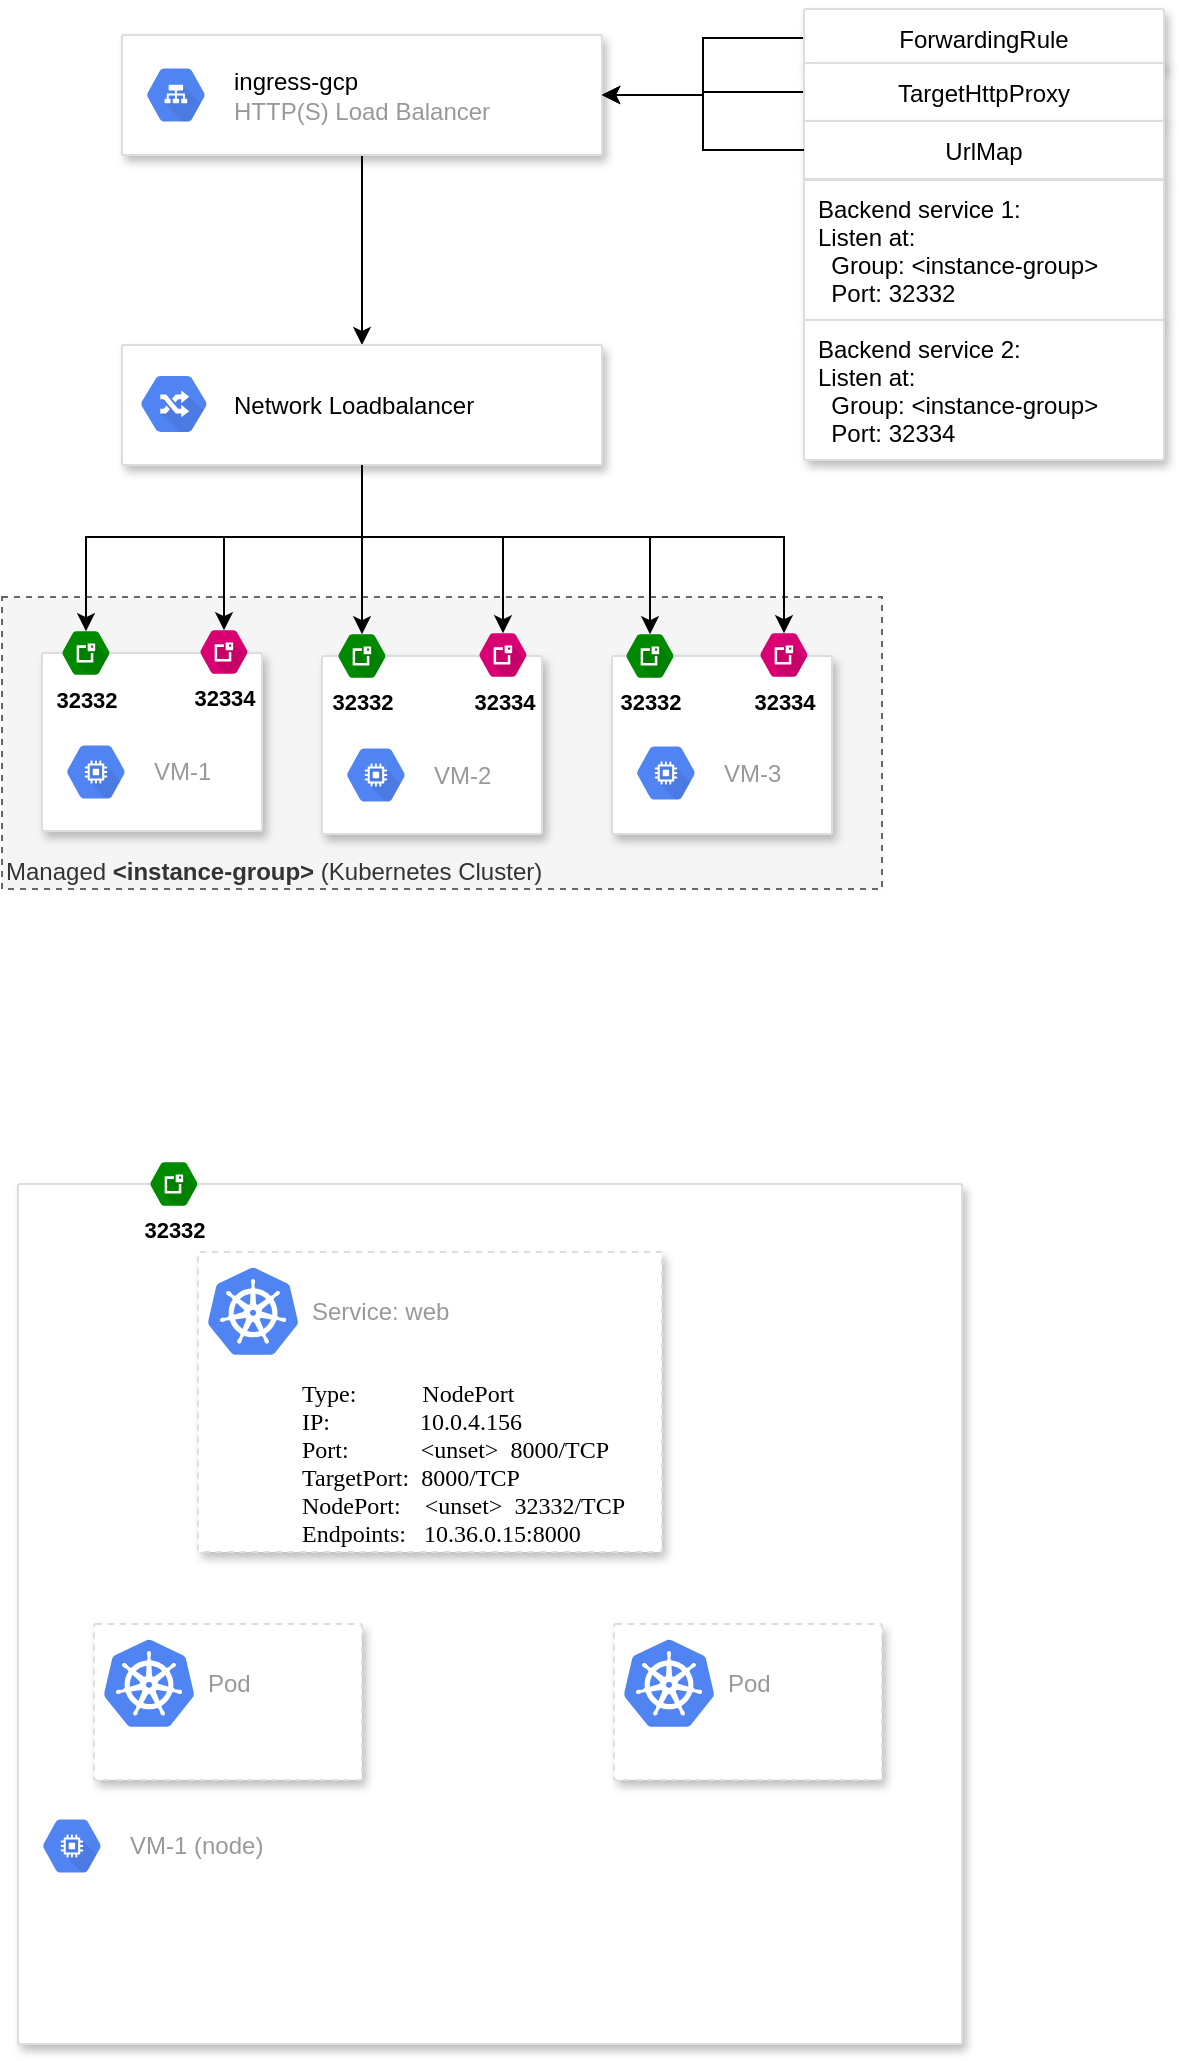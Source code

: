 <mxfile pages="1" version="11.2.5" type="github"><diagram id="d1ab7348-05c3-a1e3-ca4d-12c340fd6b49" name="Page-1"><mxGraphModel dx="799" dy="754" grid="1" gridSize="10" guides="1" tooltips="1" connect="1" arrows="1" fold="1" page="1" pageScale="1" pageWidth="1169" pageHeight="827" background="#ffffff" math="0" shadow="0"><root><mxCell id="0"/><mxCell id="1" parent="0"/><mxCell id="wJTbubWAjEop2MmSBgXv-2" value="Managed &lt;b&gt;&amp;lt;instance-group&amp;gt;&lt;/b&gt; (Kubernetes Cluster)" style="rounded=0;whiteSpace=wrap;html=1;fillColor=#f5f5f5;dashed=1;strokeColor=#666666;fontColor=#333333;align=left;verticalAlign=bottom;" vertex="1" parent="1"><mxGeometry x="90" y="486.5" width="440" height="146" as="geometry"/></mxCell><mxCell id="wJTbubWAjEop2MmSBgXv-34" value="" style="edgeStyle=orthogonalEdgeStyle;rounded=0;orthogonalLoop=1;jettySize=auto;html=1;fontColor=#000000;entryX=0.5;entryY=0;entryDx=0;entryDy=0;" edge="1" parent="1" source="9L-gA9MY-_69T6XY2o5v-167" target="9L-gA9MY-_69T6XY2o5v-260"><mxGeometry relative="1" as="geometry"><mxPoint x="270" y="345.5" as="targetPoint"/></mxGeometry></mxCell><mxCell id="9L-gA9MY-_69T6XY2o5v-167" value="" style="strokeColor=#dddddd;fillColor=#ffffff;shadow=1;strokeWidth=1;rounded=1;absoluteArcSize=1;arcSize=2;" parent="1" vertex="1"><mxGeometry x="150" y="205.5" width="240" height="60" as="geometry"/></mxCell><mxCell id="9L-gA9MY-_69T6XY2o5v-168" value="&lt;font color=&quot;#000000&quot;&gt;&lt;span&gt;ingress-gcp&lt;/span&gt;&lt;/font&gt;&lt;br&gt;HTTP(S) Load Balancer" style="dashed=0;connectable=0;html=1;fillColor=#5184F3;strokeColor=none;shape=mxgraph.gcp2.hexIcon;prIcon=cloud_load_balancing;part=1;labelPosition=right;verticalLabelPosition=middle;align=left;verticalAlign=middle;spacingLeft=5;fontColor=#999999;fontSize=12;" parent="9L-gA9MY-_69T6XY2o5v-167" vertex="1"><mxGeometry y="0.5" width="44" height="39" relative="1" as="geometry"><mxPoint x="5" y="-19.5" as="offset"/></mxGeometry></mxCell><mxCell id="9L-gA9MY-_69T6XY2o5v-215" value="" style="strokeColor=#dddddd;fillColor=#ffffff;shadow=1;strokeWidth=1;rounded=1;absoluteArcSize=1;arcSize=2;" parent="1" vertex="1"><mxGeometry x="110" y="514.5" width="110" height="89" as="geometry"/></mxCell><mxCell id="9L-gA9MY-_69T6XY2o5v-216" value="VM-1" style="dashed=0;connectable=0;html=1;fillColor=#5184F3;strokeColor=none;shape=mxgraph.gcp2.hexIcon;prIcon=compute_engine;part=1;labelPosition=right;verticalLabelPosition=middle;align=left;verticalAlign=middle;spacingLeft=5;fontColor=#999999;fontSize=12;" parent="9L-gA9MY-_69T6XY2o5v-215" vertex="1"><mxGeometry y="0.5" width="44" height="39" relative="1" as="geometry"><mxPoint x="5" y="-4.5" as="offset"/></mxGeometry></mxCell><mxCell id="9L-gA9MY-_69T6XY2o5v-235" value="32332" style="html=1;fillColor=#008a00;strokeColor=#005700;verticalAlign=top;labelPosition=center;verticalLabelPosition=bottom;align=center;spacingTop=-6;fontSize=11;fontStyle=1;shape=mxgraph.gcp2.hexIcon;prIcon=cloud_external_ip_addresses;fontColor=#000000;" parent="9L-gA9MY-_69T6XY2o5v-215" vertex="1"><mxGeometry x="4" y="-16" width="36" height="32" as="geometry"/></mxCell><mxCell id="9L-gA9MY-_69T6XY2o5v-237" value="32334" style="html=1;fillColor=#d80073;strokeColor=#A50040;verticalAlign=top;labelPosition=center;verticalLabelPosition=bottom;align=center;spacingTop=-6;fontSize=11;fontStyle=1;shape=mxgraph.gcp2.hexIcon;prIcon=cloud_external_ip_addresses;fontColor=#000000;" parent="9L-gA9MY-_69T6XY2o5v-215" vertex="1"><mxGeometry x="73" y="-16.5" width="36" height="32" as="geometry"/></mxCell><mxCell id="9L-gA9MY-_69T6XY2o5v-240" value="" style="strokeColor=#dddddd;fillColor=#ffffff;shadow=1;strokeWidth=1;rounded=1;absoluteArcSize=1;arcSize=2;" parent="1" vertex="1"><mxGeometry x="250" y="516" width="110" height="89" as="geometry"/></mxCell><mxCell id="9L-gA9MY-_69T6XY2o5v-241" value="VM-2" style="dashed=0;connectable=0;html=1;fillColor=#5184F3;strokeColor=none;shape=mxgraph.gcp2.hexIcon;prIcon=compute_engine;part=1;labelPosition=right;verticalLabelPosition=middle;align=left;verticalAlign=middle;spacingLeft=5;fontColor=#999999;fontSize=12;" parent="9L-gA9MY-_69T6XY2o5v-240" vertex="1"><mxGeometry y="0.5" width="44" height="39" relative="1" as="geometry"><mxPoint x="5" y="-4.5" as="offset"/></mxGeometry></mxCell><mxCell id="9L-gA9MY-_69T6XY2o5v-242" value="&lt;font color=&quot;#000000&quot;&gt;32332&lt;/font&gt;" style="html=1;fillColor=#008a00;strokeColor=#005700;verticalAlign=top;labelPosition=center;verticalLabelPosition=bottom;align=center;spacingTop=-6;fontSize=11;fontStyle=1;shape=mxgraph.gcp2.hexIcon;prIcon=cloud_external_ip_addresses;fontColor=#ffffff;" parent="9L-gA9MY-_69T6XY2o5v-240" vertex="1"><mxGeometry x="2" y="-16" width="36" height="32" as="geometry"/></mxCell><mxCell id="9L-gA9MY-_69T6XY2o5v-244" value="" style="strokeColor=#dddddd;fillColor=#ffffff;shadow=1;strokeWidth=1;rounded=1;absoluteArcSize=1;arcSize=2;fontColor=#FFCCE6;" parent="1" vertex="1"><mxGeometry x="395" y="516" width="110" height="89" as="geometry"/></mxCell><mxCell id="9L-gA9MY-_69T6XY2o5v-245" value="VM-3" style="dashed=0;connectable=0;html=1;fillColor=#5184F3;strokeColor=none;shape=mxgraph.gcp2.hexIcon;prIcon=compute_engine;part=1;labelPosition=right;verticalLabelPosition=middle;align=left;verticalAlign=middle;spacingLeft=5;fontColor=#999999;fontSize=12;" parent="9L-gA9MY-_69T6XY2o5v-244" vertex="1"><mxGeometry y="0.5" width="44" height="39" relative="1" as="geometry"><mxPoint x="5" y="-5.5" as="offset"/></mxGeometry></mxCell><mxCell id="9L-gA9MY-_69T6XY2o5v-246" value="32332" style="html=1;fillColor=#008a00;strokeColor=#005700;verticalAlign=top;labelPosition=center;verticalLabelPosition=bottom;align=center;spacingTop=-6;fontSize=11;fontStyle=1;shape=mxgraph.gcp2.hexIcon;prIcon=cloud_external_ip_addresses;fontColor=#000000;" parent="9L-gA9MY-_69T6XY2o5v-244" vertex="1"><mxGeometry x="1" y="-16" width="36" height="32" as="geometry"/></mxCell><mxCell id="9L-gA9MY-_69T6XY2o5v-247" value="&lt;font color=&quot;#000000&quot;&gt;32334&lt;/font&gt;" style="html=1;fillColor=#d80073;strokeColor=#A50040;verticalAlign=top;labelPosition=center;verticalLabelPosition=bottom;align=center;spacingTop=-6;fontSize=11;fontStyle=1;shape=mxgraph.gcp2.hexIcon;prIcon=cloud_external_ip_addresses;fontColor=#ffffff;" parent="9L-gA9MY-_69T6XY2o5v-244" vertex="1"><mxGeometry x="68" y="-16.5" width="36" height="32" as="geometry"/></mxCell><mxCell id="9L-gA9MY-_69T6XY2o5v-265" value="" style="edgeStyle=orthogonalEdgeStyle;rounded=0;orthogonalLoop=1;jettySize=auto;html=1;entryX=0.5;entryY=0.16;entryDx=0;entryDy=0;entryPerimeter=0;" parent="1" target="9L-gA9MY-_69T6XY2o5v-243" edge="1"><mxGeometry relative="1" as="geometry"><Array as="points"><mxPoint x="270" y="420.5"/><mxPoint x="270" y="456.5"/><mxPoint x="341" y="456.5"/></Array><mxPoint x="268" y="420.5" as="sourcePoint"/></mxGeometry></mxCell><mxCell id="9L-gA9MY-_69T6XY2o5v-260" value="" style="strokeColor=#dddddd;fillColor=#ffffff;shadow=1;strokeWidth=1;rounded=1;absoluteArcSize=1;arcSize=2;" parent="1" vertex="1"><mxGeometry x="150" y="360.5" width="240" height="60" as="geometry"/></mxCell><mxCell id="9L-gA9MY-_69T6XY2o5v-261" value="&lt;font color=&quot;#000000&quot;&gt;&lt;span&gt;Network Loadbalancer&lt;/span&gt;&lt;/font&gt;" style="dashed=0;connectable=0;html=1;fillColor=#5184F3;strokeColor=none;shape=mxgraph.gcp2.hexIcon;prIcon=cloud_load_balancing;part=1;labelPosition=right;verticalLabelPosition=middle;align=left;verticalAlign=middle;spacingLeft=5;fontColor=#999999;fontSize=12;" parent="9L-gA9MY-_69T6XY2o5v-260" vertex="1"><mxGeometry y="0.5" width="44" height="39" relative="1" as="geometry"><mxPoint x="5" y="-19.5" as="offset"/></mxGeometry></mxCell><mxCell id="9L-gA9MY-_69T6XY2o5v-262" value="" style="html=1;fillColor=#5184F3;strokeColor=none;verticalAlign=top;labelPosition=center;verticalLabelPosition=bottom;align=center;spacingTop=-6;fontSize=11;fontStyle=1;fontColor=#999999;shape=mxgraph.gcp2.hexIcon;prIcon=cloud_routes" parent="9L-gA9MY-_69T6XY2o5v-260" vertex="1"><mxGeometry x="1" y="9" width="50" height="41" as="geometry"/></mxCell><mxCell id="9L-gA9MY-_69T6XY2o5v-266" value="" style="edgeStyle=orthogonalEdgeStyle;rounded=0;orthogonalLoop=1;jettySize=auto;html=1;entryX=0.5;entryY=0.16;entryDx=0;entryDy=0;entryPerimeter=0;exitX=0.5;exitY=1;exitDx=0;exitDy=0;" parent="1" source="9L-gA9MY-_69T6XY2o5v-260" target="9L-gA9MY-_69T6XY2o5v-246" edge="1"><mxGeometry relative="1" as="geometry"><mxPoint x="278" y="430.5" as="sourcePoint"/><mxPoint x="315" y="513.5" as="targetPoint"/><Array as="points"><mxPoint x="268" y="456.5"/><mxPoint x="413" y="456.5"/></Array></mxGeometry></mxCell><mxCell id="9L-gA9MY-_69T6XY2o5v-267" value="" style="edgeStyle=orthogonalEdgeStyle;rounded=0;orthogonalLoop=1;jettySize=auto;html=1;exitX=0.5;exitY=1;exitDx=0;exitDy=0;entryX=0.5;entryY=0.16;entryDx=0;entryDy=0;entryPerimeter=0;" parent="1" source="9L-gA9MY-_69T6XY2o5v-260" edge="1" target="9L-gA9MY-_69T6XY2o5v-247"><mxGeometry relative="1" as="geometry"><mxPoint x="270" y="426.5" as="sourcePoint"/><mxPoint x="451" y="506.5" as="targetPoint"/><Array as="points"><mxPoint x="270" y="456.5"/><mxPoint x="481" y="456.5"/></Array></mxGeometry></mxCell><mxCell id="9L-gA9MY-_69T6XY2o5v-269" value="" style="edgeStyle=orthogonalEdgeStyle;rounded=0;orthogonalLoop=1;jettySize=auto;html=1;exitX=0.5;exitY=1;exitDx=0;exitDy=0;entryX=0.5;entryY=0.16;entryDx=0;entryDy=0;entryPerimeter=0;" parent="1" source="9L-gA9MY-_69T6XY2o5v-260" target="9L-gA9MY-_69T6XY2o5v-242" edge="1"><mxGeometry relative="1" as="geometry"><mxPoint x="-34" y="414" as="sourcePoint"/><mxPoint x="149" y="500" as="targetPoint"/><Array as="points"><mxPoint x="270" y="466.5"/><mxPoint x="270" y="466.5"/></Array></mxGeometry></mxCell><mxCell id="9L-gA9MY-_69T6XY2o5v-270" value="" style="edgeStyle=orthogonalEdgeStyle;rounded=0;orthogonalLoop=1;jettySize=auto;html=1;exitX=0.5;exitY=1;exitDx=0;exitDy=0;entryX=0.5;entryY=0.16;entryDx=0;entryDy=0;entryPerimeter=0;" parent="1" source="9L-gA9MY-_69T6XY2o5v-260" target="9L-gA9MY-_69T6XY2o5v-237" edge="1"><mxGeometry relative="1" as="geometry"><mxPoint x="278" y="430.5" as="sourcePoint"/><mxPoint x="278" y="515.5" as="targetPoint"/><Array as="points"><mxPoint x="270" y="456.5"/><mxPoint x="201" y="456.5"/></Array></mxGeometry></mxCell><mxCell id="9L-gA9MY-_69T6XY2o5v-271" value="" style="edgeStyle=orthogonalEdgeStyle;rounded=0;orthogonalLoop=1;jettySize=auto;html=1;exitX=0.5;exitY=1;exitDx=0;exitDy=0;entryX=0.5;entryY=0.16;entryDx=0;entryDy=0;entryPerimeter=0;" parent="1" source="9L-gA9MY-_69T6XY2o5v-260" target="9L-gA9MY-_69T6XY2o5v-235" edge="1"><mxGeometry relative="1" as="geometry"><mxPoint x="288" y="440.5" as="sourcePoint"/><mxPoint x="128" y="496.5" as="targetPoint"/><Array as="points"><mxPoint x="270" y="456.5"/><mxPoint x="132" y="456.5"/></Array></mxGeometry></mxCell><mxCell id="wJTbubWAjEop2MmSBgXv-30" value="" style="edgeStyle=orthogonalEdgeStyle;rounded=0;orthogonalLoop=1;jettySize=auto;html=1;fontColor=#000000;entryX=1;entryY=0.5;entryDx=0;entryDy=0;" edge="1" parent="1" source="wJTbubWAjEop2MmSBgXv-7" target="9L-gA9MY-_69T6XY2o5v-167"><mxGeometry relative="1" as="geometry"><mxPoint x="411" y="206.5" as="targetPoint"/></mxGeometry></mxCell><mxCell id="wJTbubWAjEop2MmSBgXv-7" value="ForwardingRule" style="strokeColor=#dddddd;fillColor=#ffffff;shadow=1;strokeWidth=1;rounded=1;absoluteArcSize=1;arcSize=2;" vertex="1" parent="1"><mxGeometry x="491" y="192.5" width="180" height="29" as="geometry"/></mxCell><mxCell id="wJTbubWAjEop2MmSBgXv-28" value="" style="edgeStyle=orthogonalEdgeStyle;rounded=0;orthogonalLoop=1;jettySize=auto;html=1;fontColor=#000000;entryX=1;entryY=0.5;entryDx=0;entryDy=0;" edge="1" parent="1" source="wJTbubWAjEop2MmSBgXv-6" target="9L-gA9MY-_69T6XY2o5v-167"><mxGeometry relative="1" as="geometry"><mxPoint x="411" y="233.5" as="targetPoint"/></mxGeometry></mxCell><mxCell id="wJTbubWAjEop2MmSBgXv-6" value="TargetHttpProxy" style="strokeColor=#dddddd;fillColor=#ffffff;shadow=1;strokeWidth=1;rounded=1;absoluteArcSize=1;arcSize=2;" vertex="1" parent="1"><mxGeometry x="491" y="219.5" width="180" height="29" as="geometry"/></mxCell><mxCell id="wJTbubWAjEop2MmSBgXv-3" value="UrlMap" style="strokeColor=#dddddd;fillColor=#ffffff;shadow=1;strokeWidth=1;rounded=1;absoluteArcSize=1;arcSize=0;" vertex="1" parent="1"><mxGeometry x="491" y="248.5" width="180" height="29" as="geometry"/></mxCell><mxCell id="9L-gA9MY-_69T6XY2o5v-243" value="32334" style="html=1;fillColor=#d80073;strokeColor=#A50040;verticalAlign=top;labelPosition=center;verticalLabelPosition=bottom;align=center;spacingTop=-6;fontSize=11;fontStyle=1;shape=mxgraph.gcp2.hexIcon;prIcon=cloud_external_ip_addresses;fontColor=#000000;" parent="1" vertex="1"><mxGeometry x="322.5" y="499.5" width="36" height="32" as="geometry"/></mxCell><mxCell id="wJTbubWAjEop2MmSBgXv-31" value="" style="edgeStyle=orthogonalEdgeStyle;rounded=0;orthogonalLoop=1;jettySize=auto;html=1;fontColor=#000000;entryX=1;entryY=0.5;entryDx=0;entryDy=0;exitX=0;exitY=0.5;exitDx=0;exitDy=0;" edge="1" parent="1" source="wJTbubWAjEop2MmSBgXv-3" target="9L-gA9MY-_69T6XY2o5v-167"><mxGeometry relative="1" as="geometry"><mxPoint x="501" y="243.5" as="sourcePoint"/><mxPoint x="400" y="245.5" as="targetPoint"/></mxGeometry></mxCell><mxCell id="9L-gA9MY-_69T6XY2o5v-222" value="Backend service 1:&#xa;Listen at:&#xa;  Group: &lt;instance-group&gt;&#xa;  Port: 32332" style="strokeColor=#dddddd;fillColor=#ffffff;shadow=1;strokeWidth=1;rounded=1;absoluteArcSize=1;arcSize=2;align=left;spacingLeft=5;fontStyle=0" parent="1" vertex="1"><mxGeometry x="491" y="278" width="180" height="70" as="geometry"/></mxCell><mxCell id="wJTbubWAjEop2MmSBgXv-11" value="Backend service 2:&#xa;Listen at:&#xa;  Group: &lt;instance-group&gt;&#xa;  Port: 32334" style="strokeColor=#dddddd;fillColor=#ffffff;shadow=1;strokeWidth=1;rounded=1;absoluteArcSize=1;arcSize=2;align=left;spacingLeft=5;fontStyle=0" vertex="1" parent="1"><mxGeometry x="491" y="348" width="180" height="70" as="geometry"/></mxCell><mxCell id="wJTbubWAjEop2MmSBgXv-38" value="" style="strokeColor=#dddddd;fillColor=#ffffff;shadow=1;strokeWidth=1;rounded=1;absoluteArcSize=1;arcSize=2;" vertex="1" parent="1"><mxGeometry x="98" y="780" width="472" height="430" as="geometry"/></mxCell><mxCell id="wJTbubWAjEop2MmSBgXv-39" value="VM-1 (node)" style="dashed=0;connectable=0;html=1;fillColor=#5184F3;strokeColor=none;shape=mxgraph.gcp2.hexIcon;prIcon=compute_engine;part=1;labelPosition=right;verticalLabelPosition=middle;align=left;verticalAlign=middle;spacingLeft=5;fontColor=#999999;fontSize=12;" vertex="1" parent="wJTbubWAjEop2MmSBgXv-38"><mxGeometry y="0.5" width="44" height="39" relative="1" as="geometry"><mxPoint x="5" y="96.5" as="offset"/></mxGeometry></mxCell><mxCell id="wJTbubWAjEop2MmSBgXv-47" value="" style="strokeColor=#dddddd;fillColor=#ffffff;shadow=1;strokeWidth=1;rounded=1;absoluteArcSize=1;arcSize=2;dashed=1;fontColor=#000000;align=left;html=0;spacingRight=0;spacingLeft=50;fontFamily=Lucida Console;verticalAlign=bottom;" vertex="1" parent="wJTbubWAjEop2MmSBgXv-38"><mxGeometry x="38" y="220" width="134" height="78" as="geometry"/></mxCell><mxCell id="wJTbubWAjEop2MmSBgXv-48" value="Pod" style="dashed=0;connectable=0;html=1;fillColor=#5184F3;strokeColor=none;shape=mxgraph.gcp2.kubernetes_logo;part=1;labelPosition=right;verticalLabelPosition=middle;align=left;verticalAlign=middle;spacingLeft=5;fontColor=#999999;fontSize=12;" vertex="1" parent="wJTbubWAjEop2MmSBgXv-47"><mxGeometry width="45" height="43.65" relative="1" as="geometry"><mxPoint x="5" y="7.675" as="offset"/></mxGeometry></mxCell><mxCell id="wJTbubWAjEop2MmSBgXv-51" value="" style="strokeColor=#dddddd;fillColor=#ffffff;shadow=1;strokeWidth=1;rounded=1;absoluteArcSize=1;arcSize=2;dashed=1;fontColor=#000000;align=left;html=0;spacingRight=0;spacingLeft=50;fontFamily=Lucida Console;verticalAlign=bottom;" vertex="1" parent="wJTbubWAjEop2MmSBgXv-38"><mxGeometry x="298" y="220" width="134" height="78" as="geometry"/></mxCell><mxCell id="wJTbubWAjEop2MmSBgXv-52" value="Pod" style="dashed=0;connectable=0;html=1;fillColor=#5184F3;strokeColor=none;shape=mxgraph.gcp2.kubernetes_logo;part=1;labelPosition=right;verticalLabelPosition=middle;align=left;verticalAlign=middle;spacingLeft=5;fontColor=#999999;fontSize=12;" vertex="1" parent="wJTbubWAjEop2MmSBgXv-51"><mxGeometry width="45" height="43.65" relative="1" as="geometry"><mxPoint x="5" y="7.675" as="offset"/></mxGeometry></mxCell><mxCell id="wJTbubWAjEop2MmSBgXv-40" value="32332" style="html=1;fillColor=#008a00;strokeColor=#005700;verticalAlign=top;labelPosition=center;verticalLabelPosition=bottom;align=center;spacingTop=-6;fontSize=11;fontStyle=1;shape=mxgraph.gcp2.hexIcon;prIcon=cloud_external_ip_addresses;fontColor=#000000;" vertex="1" parent="1"><mxGeometry x="158" y="764" width="36" height="32" as="geometry"/></mxCell><mxCell id="wJTbubWAjEop2MmSBgXv-45" value="Type:           NodePort&#xa;IP:               10.0.4.156&#xa;Port:            &lt;unset&gt;  8000/TCP&#xa;TargetPort:  8000/TCP&#xa;NodePort:    &lt;unset&gt;  32332/TCP&#xa;Endpoints:   10.36.0.15:8000" style="strokeColor=#dddddd;fillColor=#ffffff;shadow=1;strokeWidth=1;rounded=1;absoluteArcSize=1;arcSize=2;dashed=1;fontColor=#000000;align=left;html=0;spacingRight=0;spacingLeft=50;fontFamily=Lucida Console;verticalAlign=bottom;" vertex="1" parent="1"><mxGeometry x="188" y="814" width="232" height="150" as="geometry"/></mxCell><mxCell id="wJTbubWAjEop2MmSBgXv-46" value="Service: web" style="dashed=0;connectable=0;html=1;fillColor=#5184F3;strokeColor=none;shape=mxgraph.gcp2.kubernetes_logo;part=1;labelPosition=right;verticalLabelPosition=middle;align=left;verticalAlign=middle;spacingLeft=5;fontColor=#999999;fontSize=12;" vertex="1" parent="wJTbubWAjEop2MmSBgXv-45"><mxGeometry width="45" height="43.65" relative="1" as="geometry"><mxPoint x="5" y="7.675" as="offset"/></mxGeometry></mxCell></root></mxGraphModel></diagram></mxfile>